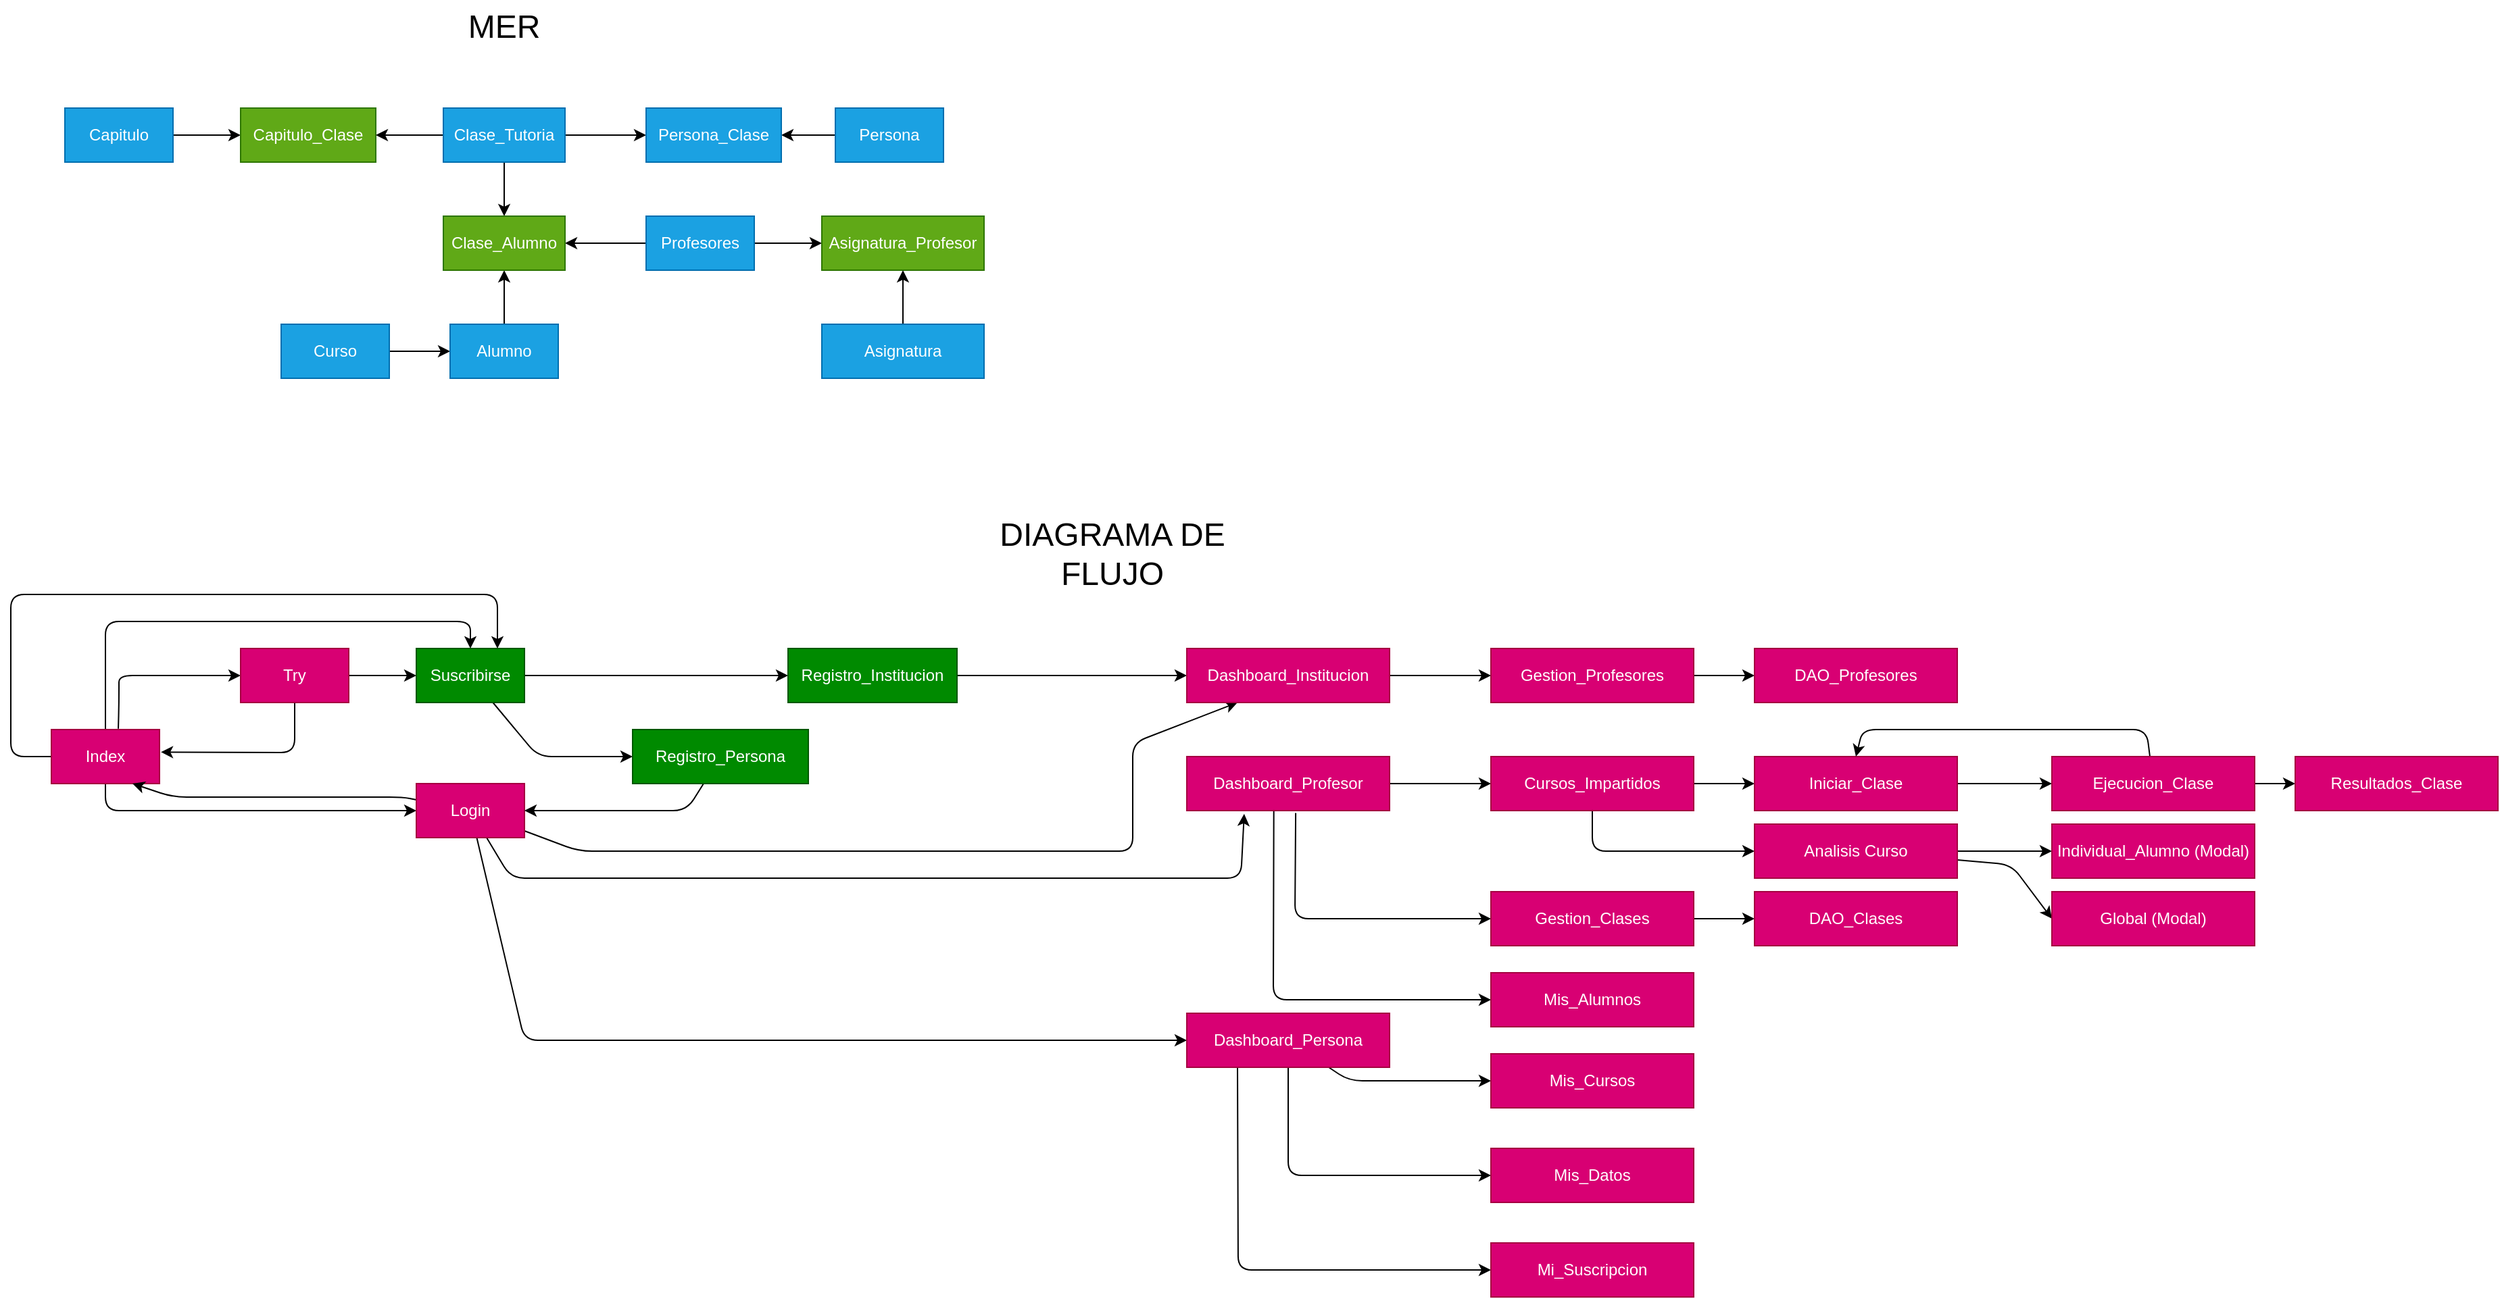 <mxfile>
    <diagram id="i9IfJVfkX74uwbn16YZ_" name="Page-1">
        <mxGraphModel dx="2520" dy="1425" grid="1" gridSize="10" guides="1" tooltips="1" connect="1" arrows="1" fold="1" page="1" pageScale="1" pageWidth="850" pageHeight="1100" math="0" shadow="0">
            <root>
                <mxCell id="0"/>
                <mxCell id="1" parent="0"/>
                <mxCell id="8" style="edgeStyle=none;html=1;entryX=0;entryY=0.5;entryDx=0;entryDy=0;" edge="1" parent="1" source="2" target="6">
                    <mxGeometry relative="1" as="geometry"/>
                </mxCell>
                <mxCell id="2" value="Capitulo" style="rounded=0;whiteSpace=wrap;html=1;fillColor=#1ba1e2;fontColor=#ffffff;strokeColor=#006EAF;" parent="1" vertex="1">
                    <mxGeometry x="80" y="160" width="80" height="40" as="geometry"/>
                </mxCell>
                <mxCell id="13" style="edgeStyle=none;html=1;" edge="1" parent="1" source="3" target="5">
                    <mxGeometry relative="1" as="geometry"/>
                </mxCell>
                <mxCell id="3" value="Curso" style="rounded=0;whiteSpace=wrap;html=1;fillColor=#1ba1e2;fontColor=#ffffff;strokeColor=#006EAF;" vertex="1" parent="1">
                    <mxGeometry x="240" y="320" width="80" height="40" as="geometry"/>
                </mxCell>
                <mxCell id="14" style="edgeStyle=none;html=1;entryX=1;entryY=0.5;entryDx=0;entryDy=0;" edge="1" parent="1" source="4" target="10">
                    <mxGeometry relative="1" as="geometry"/>
                </mxCell>
                <mxCell id="16" style="edgeStyle=none;html=1;" edge="1" parent="1" source="4" target="15">
                    <mxGeometry relative="1" as="geometry"/>
                </mxCell>
                <mxCell id="4" value="Profesores" style="rounded=0;whiteSpace=wrap;html=1;fillColor=#1ba1e2;fontColor=#ffffff;strokeColor=#006EAF;" vertex="1" parent="1">
                    <mxGeometry x="510" y="240" width="80" height="40" as="geometry"/>
                </mxCell>
                <mxCell id="12" style="edgeStyle=none;html=1;entryX=0.5;entryY=1;entryDx=0;entryDy=0;" edge="1" parent="1" source="5" target="10">
                    <mxGeometry relative="1" as="geometry"/>
                </mxCell>
                <mxCell id="5" value="Alumno" style="rounded=0;whiteSpace=wrap;html=1;fillColor=#1ba1e2;fontColor=#ffffff;strokeColor=#006EAF;" vertex="1" parent="1">
                    <mxGeometry x="365" y="320" width="80" height="40" as="geometry"/>
                </mxCell>
                <mxCell id="6" value="Capitulo_Clase" style="rounded=0;whiteSpace=wrap;html=1;fillColor=#60a917;fontColor=#ffffff;strokeColor=#2D7600;" vertex="1" parent="1">
                    <mxGeometry x="210" y="160" width="100" height="40" as="geometry"/>
                </mxCell>
                <mxCell id="9" style="edgeStyle=none;html=1;entryX=1;entryY=0.5;entryDx=0;entryDy=0;" edge="1" parent="1" source="7" target="6">
                    <mxGeometry relative="1" as="geometry"/>
                </mxCell>
                <mxCell id="11" style="edgeStyle=none;html=1;entryX=0.5;entryY=0;entryDx=0;entryDy=0;" edge="1" parent="1" source="7" target="10">
                    <mxGeometry relative="1" as="geometry"/>
                </mxCell>
                <mxCell id="64" style="edgeStyle=none;html=1;fontSize=24;" edge="1" parent="1" source="7" target="63">
                    <mxGeometry relative="1" as="geometry"/>
                </mxCell>
                <mxCell id="7" value="Clase_Tutoria" style="rounded=0;whiteSpace=wrap;html=1;fillColor=#1ba1e2;fontColor=#ffffff;strokeColor=#006EAF;" vertex="1" parent="1">
                    <mxGeometry x="360" y="160" width="90" height="40" as="geometry"/>
                </mxCell>
                <mxCell id="10" value="Clase_Alumno" style="rounded=0;whiteSpace=wrap;html=1;fillColor=#60a917;fontColor=#ffffff;strokeColor=#2D7600;" vertex="1" parent="1">
                    <mxGeometry x="360" y="240" width="90" height="40" as="geometry"/>
                </mxCell>
                <mxCell id="15" value="Asignatura_Profesor" style="rounded=0;whiteSpace=wrap;html=1;fillColor=#60a917;fontColor=#ffffff;strokeColor=#2D7600;" vertex="1" parent="1">
                    <mxGeometry x="640" y="240" width="120" height="40" as="geometry"/>
                </mxCell>
                <mxCell id="18" style="edgeStyle=none;html=1;entryX=0.5;entryY=1;entryDx=0;entryDy=0;" edge="1" parent="1" source="17" target="15">
                    <mxGeometry relative="1" as="geometry"/>
                </mxCell>
                <mxCell id="17" value="Asignatura" style="rounded=0;whiteSpace=wrap;html=1;fillColor=#1ba1e2;fontColor=#ffffff;strokeColor=#006EAF;" vertex="1" parent="1">
                    <mxGeometry x="640" y="320" width="120" height="40" as="geometry"/>
                </mxCell>
                <mxCell id="19" value="MER" style="text;html=1;strokeColor=none;fillColor=none;align=center;verticalAlign=middle;whiteSpace=wrap;rounded=0;fontSize=24;" vertex="1" parent="1">
                    <mxGeometry x="310" y="80" width="190" height="40" as="geometry"/>
                </mxCell>
                <mxCell id="23" style="edgeStyle=none;html=1;entryX=0;entryY=0.5;entryDx=0;entryDy=0;fontSize=24;exitX=0.619;exitY=-0.015;exitDx=0;exitDy=0;exitPerimeter=0;" edge="1" parent="1" source="20" target="21">
                    <mxGeometry relative="1" as="geometry">
                        <Array as="points">
                            <mxPoint x="120" y="600"/>
                            <mxPoint x="120" y="580"/>
                        </Array>
                    </mxGeometry>
                </mxCell>
                <mxCell id="24" style="edgeStyle=none;html=1;entryX=0;entryY=0.5;entryDx=0;entryDy=0;fontSize=24;exitX=0.5;exitY=1;exitDx=0;exitDy=0;" edge="1" parent="1" source="20" target="22">
                    <mxGeometry relative="1" as="geometry">
                        <Array as="points">
                            <mxPoint x="110" y="680"/>
                        </Array>
                    </mxGeometry>
                </mxCell>
                <mxCell id="30" style="edgeStyle=none;html=1;entryX=0.5;entryY=0;entryDx=0;entryDy=0;fontSize=24;" edge="1" parent="1" source="20" target="26">
                    <mxGeometry relative="1" as="geometry">
                        <Array as="points">
                            <mxPoint x="110" y="540"/>
                            <mxPoint x="380" y="540"/>
                        </Array>
                    </mxGeometry>
                </mxCell>
                <mxCell id="91" style="edgeStyle=none;html=1;fontSize=24;entryX=0.75;entryY=0;entryDx=0;entryDy=0;exitX=0;exitY=0.5;exitDx=0;exitDy=0;" edge="1" parent="1" source="20" target="26">
                    <mxGeometry relative="1" as="geometry">
                        <mxPoint x="270" y="480" as="targetPoint"/>
                        <Array as="points">
                            <mxPoint x="40" y="640"/>
                            <mxPoint x="40" y="520"/>
                            <mxPoint x="400" y="520"/>
                        </Array>
                    </mxGeometry>
                </mxCell>
                <mxCell id="20" value="Index" style="rounded=0;whiteSpace=wrap;html=1;fillColor=#d80073;fontColor=#ffffff;strokeColor=#A50040;" vertex="1" parent="1">
                    <mxGeometry x="70" y="620" width="80" height="40" as="geometry"/>
                </mxCell>
                <mxCell id="25" style="edgeStyle=none;html=1;entryX=1.013;entryY=0.417;entryDx=0;entryDy=0;entryPerimeter=0;fontSize=24;" edge="1" parent="1" source="21" target="20">
                    <mxGeometry relative="1" as="geometry">
                        <Array as="points">
                            <mxPoint x="250" y="637"/>
                        </Array>
                    </mxGeometry>
                </mxCell>
                <mxCell id="27" style="edgeStyle=none;html=1;fontSize=24;" edge="1" parent="1" source="21" target="26">
                    <mxGeometry relative="1" as="geometry"/>
                </mxCell>
                <mxCell id="21" value="Try" style="rounded=0;whiteSpace=wrap;html=1;fillColor=#d80073;fontColor=#ffffff;strokeColor=#A50040;" vertex="1" parent="1">
                    <mxGeometry x="210" y="560" width="80" height="40" as="geometry"/>
                </mxCell>
                <mxCell id="55" style="edgeStyle=none;html=1;entryX=0;entryY=0.5;entryDx=0;entryDy=0;fontSize=24;" edge="1" parent="1" source="22" target="54">
                    <mxGeometry relative="1" as="geometry">
                        <Array as="points">
                            <mxPoint x="420" y="850"/>
                        </Array>
                    </mxGeometry>
                </mxCell>
                <mxCell id="60" style="edgeStyle=none;html=1;entryX=0.283;entryY=1.06;entryDx=0;entryDy=0;fontSize=24;entryPerimeter=0;" edge="1" parent="1" source="22" target="41">
                    <mxGeometry relative="1" as="geometry">
                        <Array as="points">
                            <mxPoint x="410" y="730"/>
                            <mxPoint x="950" y="730"/>
                        </Array>
                    </mxGeometry>
                </mxCell>
                <mxCell id="90" style="edgeStyle=none;html=1;entryX=0.75;entryY=1;entryDx=0;entryDy=0;fontSize=24;" edge="1" parent="1" source="22" target="20">
                    <mxGeometry relative="1" as="geometry">
                        <Array as="points">
                            <mxPoint x="330" y="670"/>
                            <mxPoint x="160" y="670"/>
                        </Array>
                    </mxGeometry>
                </mxCell>
                <mxCell id="95" style="edgeStyle=none;html=1;entryX=0.25;entryY=1;entryDx=0;entryDy=0;fontSize=24;" edge="1" parent="1" source="22" target="69">
                    <mxGeometry relative="1" as="geometry">
                        <Array as="points">
                            <mxPoint x="460" y="710"/>
                            <mxPoint x="870" y="710"/>
                            <mxPoint x="870" y="630"/>
                        </Array>
                    </mxGeometry>
                </mxCell>
                <mxCell id="22" value="Login" style="rounded=0;whiteSpace=wrap;html=1;fillColor=#d80073;fontColor=#ffffff;strokeColor=#A50040;" vertex="1" parent="1">
                    <mxGeometry x="340" y="660" width="80" height="40" as="geometry"/>
                </mxCell>
                <mxCell id="34" style="edgeStyle=none;html=1;entryX=0;entryY=0.5;entryDx=0;entryDy=0;fontSize=24;" edge="1" parent="1" source="26" target="31">
                    <mxGeometry relative="1" as="geometry"/>
                </mxCell>
                <mxCell id="36" style="edgeStyle=none;html=1;entryX=0;entryY=0.5;entryDx=0;entryDy=0;fontSize=24;" edge="1" parent="1" source="26" target="32">
                    <mxGeometry relative="1" as="geometry">
                        <Array as="points">
                            <mxPoint x="430" y="640"/>
                        </Array>
                    </mxGeometry>
                </mxCell>
                <mxCell id="26" value="Suscribirse" style="rounded=0;whiteSpace=wrap;html=1;fillColor=#008a00;fontColor=#ffffff;strokeColor=#005700;" vertex="1" parent="1">
                    <mxGeometry x="340" y="560" width="80" height="40" as="geometry"/>
                </mxCell>
                <mxCell id="35" style="edgeStyle=none;html=1;entryX=0;entryY=0.5;entryDx=0;entryDy=0;fontSize=24;" edge="1" parent="1" source="31" target="69">
                    <mxGeometry relative="1" as="geometry">
                        <mxPoint x="620" y="580" as="targetPoint"/>
                    </mxGeometry>
                </mxCell>
                <mxCell id="31" value="Registro_Institucion" style="rounded=0;whiteSpace=wrap;html=1;fillColor=#008a00;fontColor=#ffffff;strokeColor=#005700;" vertex="1" parent="1">
                    <mxGeometry x="615" y="560" width="125" height="40" as="geometry"/>
                </mxCell>
                <mxCell id="37" style="edgeStyle=none;html=1;entryX=1;entryY=0.5;entryDx=0;entryDy=0;fontSize=24;" edge="1" parent="1" source="32" target="22">
                    <mxGeometry relative="1" as="geometry">
                        <Array as="points">
                            <mxPoint x="540" y="680"/>
                        </Array>
                    </mxGeometry>
                </mxCell>
                <mxCell id="32" value="Registro_Persona" style="rounded=0;whiteSpace=wrap;html=1;fillColor=#008a00;fontColor=#ffffff;strokeColor=#005700;" vertex="1" parent="1">
                    <mxGeometry x="500" y="620" width="130" height="40" as="geometry"/>
                </mxCell>
                <mxCell id="46" style="edgeStyle=none;html=1;entryX=0;entryY=0.5;entryDx=0;entryDy=0;fontSize=24;" edge="1" parent="1" source="39" target="44">
                    <mxGeometry relative="1" as="geometry"/>
                </mxCell>
                <mxCell id="39" value="Dashboard_Admin" style="rounded=0;whiteSpace=wrap;html=1;fillColor=#d80073;fontColor=#ffffff;strokeColor=#A50040;" vertex="1" parent="1">
                    <mxGeometry x="910" y="560" width="150" height="40" as="geometry"/>
                </mxCell>
                <mxCell id="51" style="edgeStyle=none;html=1;entryX=0;entryY=0.5;entryDx=0;entryDy=0;fontSize=24;" edge="1" parent="1" source="41" target="48">
                    <mxGeometry relative="1" as="geometry"/>
                </mxCell>
                <mxCell id="52" style="edgeStyle=none;html=1;entryX=0;entryY=0.5;entryDx=0;entryDy=0;fontSize=24;exitX=0.537;exitY=1.043;exitDx=0;exitDy=0;exitPerimeter=0;" edge="1" parent="1" source="41" target="49">
                    <mxGeometry relative="1" as="geometry">
                        <Array as="points">
                            <mxPoint x="990" y="760"/>
                        </Array>
                    </mxGeometry>
                </mxCell>
                <mxCell id="83" style="edgeStyle=none;html=1;entryX=0;entryY=0.5;entryDx=0;entryDy=0;fontSize=24;exitX=0.429;exitY=0.988;exitDx=0;exitDy=0;exitPerimeter=0;" edge="1" parent="1" source="41" target="82">
                    <mxGeometry relative="1" as="geometry">
                        <Array as="points">
                            <mxPoint x="974" y="820"/>
                        </Array>
                    </mxGeometry>
                </mxCell>
                <mxCell id="41" value="Dashboard_Profesor" style="rounded=0;whiteSpace=wrap;html=1;fillColor=#d80073;fontColor=#ffffff;strokeColor=#A50040;" vertex="1" parent="1">
                    <mxGeometry x="910" y="640" width="150" height="40" as="geometry"/>
                </mxCell>
                <mxCell id="71" style="edgeStyle=none;html=1;fontSize=24;" edge="1" parent="1" source="44" target="70">
                    <mxGeometry relative="1" as="geometry"/>
                </mxCell>
                <mxCell id="44" value="Gestion_Profesores" style="rounded=0;whiteSpace=wrap;html=1;fillColor=#d80073;fontColor=#ffffff;strokeColor=#A50040;" vertex="1" parent="1">
                    <mxGeometry x="1135" y="560" width="150" height="40" as="geometry"/>
                </mxCell>
                <mxCell id="76" style="edgeStyle=none;html=1;entryX=0;entryY=0.5;entryDx=0;entryDy=0;fontSize=24;" edge="1" parent="1" source="48" target="75">
                    <mxGeometry relative="1" as="geometry"/>
                </mxCell>
                <mxCell id="89" style="edgeStyle=none;html=1;entryX=0;entryY=0.5;entryDx=0;entryDy=0;fontSize=24;" edge="1" parent="1" source="48" target="84">
                    <mxGeometry relative="1" as="geometry">
                        <Array as="points">
                            <mxPoint x="1210" y="710"/>
                        </Array>
                    </mxGeometry>
                </mxCell>
                <mxCell id="48" value="Cursos_Impartidos" style="rounded=0;whiteSpace=wrap;html=1;fillColor=#d80073;fontColor=#ffffff;strokeColor=#A50040;" vertex="1" parent="1">
                    <mxGeometry x="1135" y="640" width="150" height="40" as="geometry"/>
                </mxCell>
                <mxCell id="74" style="edgeStyle=none;html=1;entryX=0;entryY=0.5;entryDx=0;entryDy=0;fontSize=24;" edge="1" parent="1" source="49" target="73">
                    <mxGeometry relative="1" as="geometry"/>
                </mxCell>
                <mxCell id="49" value="Gestion_Clases" style="rounded=0;whiteSpace=wrap;html=1;fillColor=#d80073;fontColor=#ffffff;strokeColor=#A50040;" vertex="1" parent="1">
                    <mxGeometry x="1135" y="740" width="150" height="40" as="geometry"/>
                </mxCell>
                <mxCell id="58" style="edgeStyle=none;html=1;fontSize=24;" edge="1" parent="1" source="54" target="56">
                    <mxGeometry relative="1" as="geometry">
                        <Array as="points">
                            <mxPoint x="1030" y="880"/>
                        </Array>
                    </mxGeometry>
                </mxCell>
                <mxCell id="59" style="edgeStyle=none;html=1;entryX=0;entryY=0.5;entryDx=0;entryDy=0;fontSize=24;" edge="1" parent="1" source="54" target="57">
                    <mxGeometry relative="1" as="geometry">
                        <Array as="points">
                            <mxPoint x="985" y="950"/>
                        </Array>
                    </mxGeometry>
                </mxCell>
                <mxCell id="68" style="edgeStyle=none;html=1;entryX=0;entryY=0.5;entryDx=0;entryDy=0;fontSize=24;exitX=0.25;exitY=1;exitDx=0;exitDy=0;" edge="1" parent="1" source="54" target="67">
                    <mxGeometry relative="1" as="geometry">
                        <Array as="points">
                            <mxPoint x="948" y="1020"/>
                        </Array>
                    </mxGeometry>
                </mxCell>
                <mxCell id="54" value="Dashboard_Persona" style="rounded=0;whiteSpace=wrap;html=1;fillColor=#d80073;fontColor=#ffffff;strokeColor=#A50040;" vertex="1" parent="1">
                    <mxGeometry x="910" y="830" width="150" height="40" as="geometry"/>
                </mxCell>
                <mxCell id="56" value="Mis_Cursos" style="rounded=0;whiteSpace=wrap;html=1;fillColor=#d80073;fontColor=#ffffff;strokeColor=#A50040;" vertex="1" parent="1">
                    <mxGeometry x="1135" y="860" width="150" height="40" as="geometry"/>
                </mxCell>
                <mxCell id="57" value="Mis_Datos" style="rounded=0;whiteSpace=wrap;html=1;fillColor=#d80073;fontColor=#ffffff;strokeColor=#A50040;" vertex="1" parent="1">
                    <mxGeometry x="1135" y="930" width="150" height="40" as="geometry"/>
                </mxCell>
                <mxCell id="65" style="edgeStyle=none;html=1;entryX=1;entryY=0.5;entryDx=0;entryDy=0;fontSize=24;" edge="1" parent="1" source="61" target="63">
                    <mxGeometry relative="1" as="geometry"/>
                </mxCell>
                <mxCell id="61" value="Persona" style="rounded=0;whiteSpace=wrap;html=1;fillColor=#1ba1e2;fontColor=#ffffff;strokeColor=#006EAF;" vertex="1" parent="1">
                    <mxGeometry x="650" y="160" width="80" height="40" as="geometry"/>
                </mxCell>
                <mxCell id="63" value="Persona_Clase" style="rounded=0;whiteSpace=wrap;html=1;fillColor=#1ba1e2;fontColor=#ffffff;strokeColor=#006EAF;" vertex="1" parent="1">
                    <mxGeometry x="510" y="160" width="100" height="40" as="geometry"/>
                </mxCell>
                <mxCell id="67" value="Mi_Suscripcion" style="rounded=0;whiteSpace=wrap;html=1;fillColor=#d80073;fontColor=#ffffff;strokeColor=#A50040;" vertex="1" parent="1">
                    <mxGeometry x="1135" y="1000" width="150" height="40" as="geometry"/>
                </mxCell>
                <mxCell id="69" value="Dashboard_Institucion" style="rounded=0;whiteSpace=wrap;html=1;fillColor=#d80073;fontColor=#ffffff;strokeColor=#A50040;" vertex="1" parent="1">
                    <mxGeometry x="910" y="560" width="150" height="40" as="geometry"/>
                </mxCell>
                <mxCell id="70" value="DAO_Profesores" style="rounded=0;whiteSpace=wrap;html=1;fillColor=#d80073;fontColor=#ffffff;strokeColor=#A50040;" vertex="1" parent="1">
                    <mxGeometry x="1330" y="560" width="150" height="40" as="geometry"/>
                </mxCell>
                <mxCell id="73" value="DAO_Clases" style="rounded=0;whiteSpace=wrap;html=1;fillColor=#d80073;fontColor=#ffffff;strokeColor=#A50040;" vertex="1" parent="1">
                    <mxGeometry x="1330" y="740" width="150" height="40" as="geometry"/>
                </mxCell>
                <mxCell id="78" style="edgeStyle=none;html=1;entryX=0;entryY=0.5;entryDx=0;entryDy=0;fontSize=24;" edge="1" parent="1" source="75" target="77">
                    <mxGeometry relative="1" as="geometry"/>
                </mxCell>
                <mxCell id="75" value="Iniciar_Clase" style="rounded=0;whiteSpace=wrap;html=1;fillColor=#d80073;fontColor=#ffffff;strokeColor=#A50040;" vertex="1" parent="1">
                    <mxGeometry x="1330" y="640" width="150" height="40" as="geometry"/>
                </mxCell>
                <mxCell id="79" style="edgeStyle=none;html=1;entryX=0.5;entryY=0;entryDx=0;entryDy=0;fontSize=24;" edge="1" parent="1" source="77" target="75">
                    <mxGeometry relative="1" as="geometry">
                        <Array as="points">
                            <mxPoint x="1620" y="620"/>
                            <mxPoint x="1410" y="620"/>
                        </Array>
                    </mxGeometry>
                </mxCell>
                <mxCell id="81" style="edgeStyle=none;html=1;fontSize=24;" edge="1" parent="1" source="77" target="80">
                    <mxGeometry relative="1" as="geometry"/>
                </mxCell>
                <mxCell id="77" value="Ejecucion_Clase" style="rounded=0;whiteSpace=wrap;html=1;fillColor=#d80073;fontColor=#ffffff;strokeColor=#A50040;" vertex="1" parent="1">
                    <mxGeometry x="1550" y="640" width="150" height="40" as="geometry"/>
                </mxCell>
                <mxCell id="80" value="Resultados_Clase" style="rounded=0;whiteSpace=wrap;html=1;fillColor=#d80073;fontColor=#ffffff;strokeColor=#A50040;" vertex="1" parent="1">
                    <mxGeometry x="1730" y="640" width="150" height="40" as="geometry"/>
                </mxCell>
                <mxCell id="82" value="Mis_Alumnos" style="rounded=0;whiteSpace=wrap;html=1;fillColor=#d80073;fontColor=#ffffff;strokeColor=#A50040;" vertex="1" parent="1">
                    <mxGeometry x="1135" y="800" width="150" height="40" as="geometry"/>
                </mxCell>
                <mxCell id="87" style="edgeStyle=none;html=1;fontSize=24;" edge="1" parent="1" source="84" target="85">
                    <mxGeometry relative="1" as="geometry"/>
                </mxCell>
                <mxCell id="88" style="edgeStyle=none;html=1;entryX=0;entryY=0.5;entryDx=0;entryDy=0;fontSize=24;" edge="1" parent="1" source="84" target="86">
                    <mxGeometry relative="1" as="geometry">
                        <Array as="points">
                            <mxPoint x="1520" y="720"/>
                        </Array>
                    </mxGeometry>
                </mxCell>
                <mxCell id="84" value="Analisis Curso" style="rounded=0;whiteSpace=wrap;html=1;fillColor=#d80073;fontColor=#ffffff;strokeColor=#A50040;" vertex="1" parent="1">
                    <mxGeometry x="1330" y="690" width="150" height="40" as="geometry"/>
                </mxCell>
                <mxCell id="85" value="Individual_Alumno (Modal)" style="rounded=0;whiteSpace=wrap;html=1;fillColor=#d80073;fontColor=#ffffff;strokeColor=#A50040;" vertex="1" parent="1">
                    <mxGeometry x="1550" y="690" width="150" height="40" as="geometry"/>
                </mxCell>
                <mxCell id="86" value="Global (Modal)" style="rounded=0;whiteSpace=wrap;html=1;fillColor=#d80073;fontColor=#ffffff;strokeColor=#A50040;" vertex="1" parent="1">
                    <mxGeometry x="1550" y="740" width="150" height="40" as="geometry"/>
                </mxCell>
                <mxCell id="96" value="DIAGRAMA DE FLUJO" style="text;html=1;strokeColor=none;fillColor=none;align=center;verticalAlign=middle;whiteSpace=wrap;rounded=0;fontSize=24;" vertex="1" parent="1">
                    <mxGeometry x="760" y="470" width="190" height="40" as="geometry"/>
                </mxCell>
            </root>
        </mxGraphModel>
    </diagram>
</mxfile>